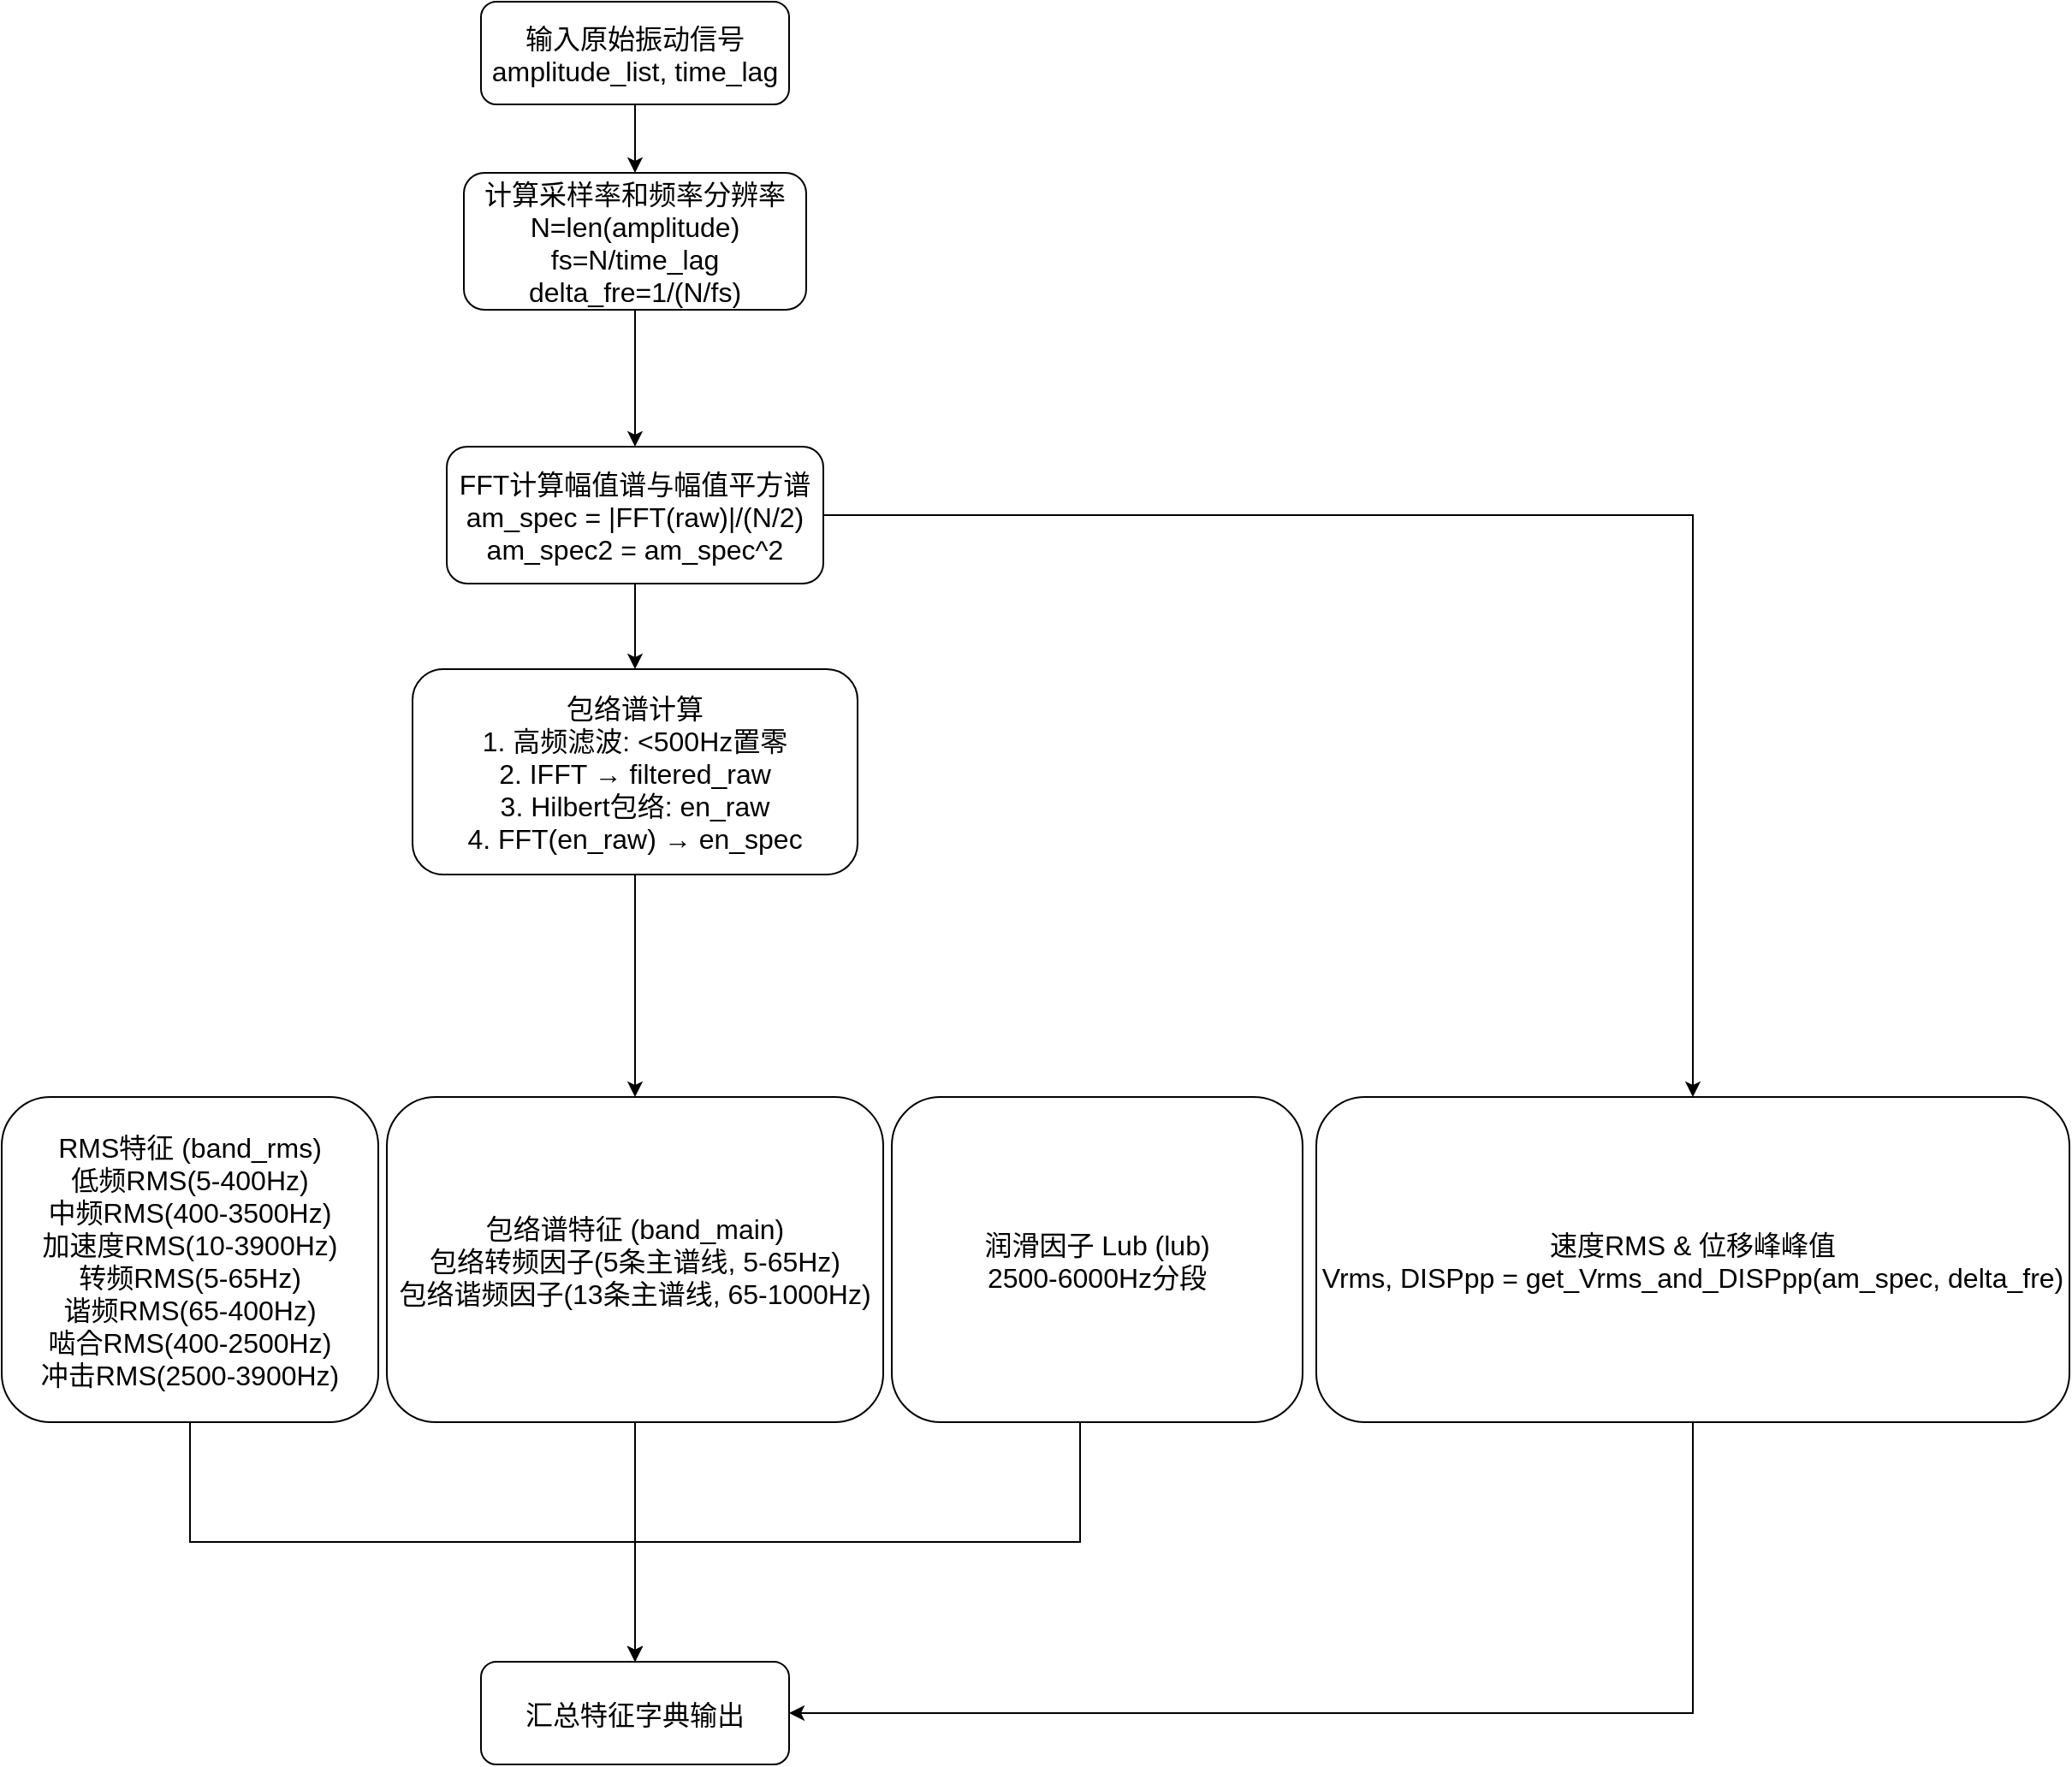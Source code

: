 <mxfile version="28.2.5">
  <diagram name="Vibration Features Extraction" id="VibFeatures001">
    <mxGraphModel dx="1819" dy="2143" grid="1" gridSize="10" guides="1" tooltips="1" connect="1" arrows="1" fold="1" page="1" pageScale="1" pageWidth="827" pageHeight="1169" math="0" shadow="0">
      <root>
        <mxCell id="0" />
        <mxCell id="1" parent="0" />
        <mxCell id="2" value="输入原始振动信号 &#xa;amplitude_list, time_lag" style="rounded=1;fontSize=16;" parent="1" vertex="1">
          <mxGeometry x="330" y="-40" width="180" height="60" as="geometry" />
        </mxCell>
        <mxCell id="3" value="计算采样率和频率分辨率 &#xa;N=len(amplitude) &#xa;fs=N/time_lag &#xa;delta_fre=1/(N/fs)" style="rounded=1;fontSize=16;" parent="1" vertex="1">
          <mxGeometry x="320" y="60" width="200" height="80" as="geometry" />
        </mxCell>
        <mxCell id="Y_9jRnxH8FlsRHiu7l0G-26" style="edgeStyle=orthogonalEdgeStyle;rounded=0;orthogonalLoop=1;jettySize=auto;html=1;entryX=0.5;entryY=0;entryDx=0;entryDy=0;" edge="1" parent="1" source="4" target="9">
          <mxGeometry relative="1" as="geometry" />
        </mxCell>
        <mxCell id="4" value="FFT计算幅值谱与幅值平方谱 &#xa;am_spec = |FFT(raw)|/(N/2) &#xa;am_spec2 = am_spec^2" style="rounded=1;fontSize=16;" parent="1" vertex="1">
          <mxGeometry x="310" y="220" width="220" height="80" as="geometry" />
        </mxCell>
        <mxCell id="5" value="包络谱计算 &#xa;1. 高频滤波: &lt;500Hz置零 &#xa;2. IFFT → filtered_raw &#xa;3. Hilbert包络: en_raw &#xa;4. FFT(en_raw) → en_spec" style="rounded=1;fontSize=16;" parent="1" vertex="1">
          <mxGeometry x="290" y="350" width="260" height="120" as="geometry" />
        </mxCell>
        <mxCell id="Y_9jRnxH8FlsRHiu7l0G-22" style="edgeStyle=orthogonalEdgeStyle;rounded=0;orthogonalLoop=1;jettySize=auto;html=1;entryX=0.5;entryY=0;entryDx=0;entryDy=0;fontSize=16;" edge="1" parent="1" source="6" target="10">
          <mxGeometry relative="1" as="geometry">
            <Array as="points">
              <mxPoint x="160" y="860" />
              <mxPoint x="420" y="860" />
            </Array>
          </mxGeometry>
        </mxCell>
        <mxCell id="6" value="RMS特征 (band_rms) &#xa;低频RMS(5-400Hz) &#xa;中频RMS(400-3500Hz) &#xa;加速度RMS(10-3900Hz) &#xa;转频RMS(5-65Hz) &#xa;谐频RMS(65-400Hz) &#xa;啮合RMS(400-2500Hz) &#xa;冲击RMS(2500-3900Hz)" style="rounded=1;fontSize=16;" parent="1" vertex="1">
          <mxGeometry x="50" y="600" width="220" height="190" as="geometry" />
        </mxCell>
        <mxCell id="Y_9jRnxH8FlsRHiu7l0G-21" style="edgeStyle=orthogonalEdgeStyle;rounded=0;orthogonalLoop=1;jettySize=auto;html=1;entryX=0.5;entryY=0;entryDx=0;entryDy=0;fontSize=16;" edge="1" parent="1" source="7" target="10">
          <mxGeometry relative="1" as="geometry">
            <Array as="points">
              <mxPoint x="680" y="860" />
              <mxPoint x="420" y="860" />
            </Array>
          </mxGeometry>
        </mxCell>
        <mxCell id="7" value="润滑因子 Lub (lub) &#xa;2500-6000Hz分段" style="rounded=1;fontSize=16;" parent="1" vertex="1">
          <mxGeometry x="570" y="600" width="240" height="190" as="geometry" />
        </mxCell>
        <mxCell id="Y_9jRnxH8FlsRHiu7l0G-24" style="edgeStyle=orthogonalEdgeStyle;rounded=0;orthogonalLoop=1;jettySize=auto;html=1;entryX=0.5;entryY=0;entryDx=0;entryDy=0;fontSize=16;" edge="1" parent="1" source="8" target="10">
          <mxGeometry relative="1" as="geometry" />
        </mxCell>
        <mxCell id="8" value="包络谱特征 (band_main) &#xa;包络转频因子(5条主谱线, 5-65Hz) &#xa;包络谐频因子(13条主谱线, 65-1000Hz)" style="rounded=1;fontSize=16;" parent="1" vertex="1">
          <mxGeometry x="275" y="600" width="290" height="190" as="geometry" />
        </mxCell>
        <mxCell id="Y_9jRnxH8FlsRHiu7l0G-28" style="edgeStyle=orthogonalEdgeStyle;rounded=0;orthogonalLoop=1;jettySize=auto;html=1;exitX=0.5;exitY=1;exitDx=0;exitDy=0;entryX=1;entryY=0.5;entryDx=0;entryDy=0;" edge="1" parent="1" source="9" target="10">
          <mxGeometry relative="1" as="geometry" />
        </mxCell>
        <mxCell id="9" value="速度RMS &amp; 位移峰峰值 &#xa;Vrms, DISPpp = get_Vrms_and_DISPpp(am_spec, delta_fre)" style="rounded=1;fontSize=16;" parent="1" vertex="1">
          <mxGeometry x="818" y="600" width="440" height="190" as="geometry" />
        </mxCell>
        <mxCell id="10" value="汇总特征字典输出" style="rounded=1;fontSize=16;" parent="1" vertex="1">
          <mxGeometry x="330" y="930" width="180" height="60" as="geometry" />
        </mxCell>
        <mxCell id="11" style="edgeStyle=orthogonalEdgeStyle;endArrow=classic;fontSize=16;" parent="1" source="2" target="3" edge="1">
          <mxGeometry relative="1" as="geometry" />
        </mxCell>
        <mxCell id="12" style="edgeStyle=orthogonalEdgeStyle;endArrow=classic;fontSize=16;" parent="1" source="3" target="4" edge="1">
          <mxGeometry relative="1" as="geometry" />
        </mxCell>
        <mxCell id="13" style="edgeStyle=orthogonalEdgeStyle;endArrow=classic;fontSize=16;" parent="1" source="4" target="5" edge="1">
          <mxGeometry relative="1" as="geometry" />
        </mxCell>
        <mxCell id="15" style="edgeStyle=orthogonalEdgeStyle;endArrow=classic;fontSize=16;" parent="1" source="5" target="8" edge="1">
          <mxGeometry relative="1" as="geometry" />
        </mxCell>
      </root>
    </mxGraphModel>
  </diagram>
</mxfile>
